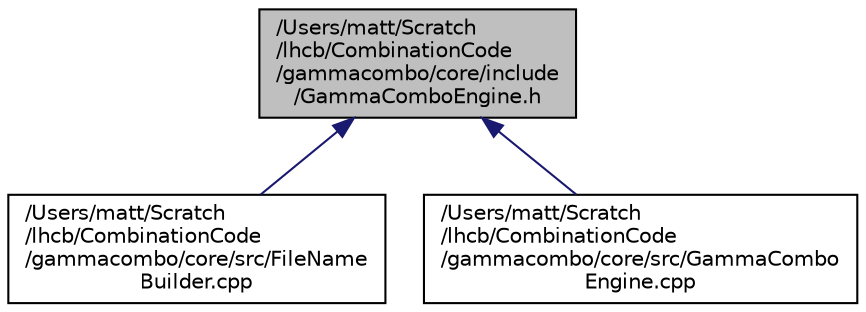 digraph "/Users/matt/Scratch/lhcb/CombinationCode/gammacombo/core/include/GammaComboEngine.h"
{
  edge [fontname="Helvetica",fontsize="10",labelfontname="Helvetica",labelfontsize="10"];
  node [fontname="Helvetica",fontsize="10",shape=record];
  Node132 [label="/Users/matt/Scratch\l/lhcb/CombinationCode\l/gammacombo/core/include\l/GammaComboEngine.h",height=0.2,width=0.4,color="black", fillcolor="grey75", style="filled", fontcolor="black"];
  Node132 -> Node133 [dir="back",color="midnightblue",fontsize="10",style="solid",fontname="Helvetica"];
  Node133 [label="/Users/matt/Scratch\l/lhcb/CombinationCode\l/gammacombo/core/src/FileName\lBuilder.cpp",height=0.2,width=0.4,color="black", fillcolor="white", style="filled",URL="$_file_name_builder_8cpp.html"];
  Node132 -> Node134 [dir="back",color="midnightblue",fontsize="10",style="solid",fontname="Helvetica"];
  Node134 [label="/Users/matt/Scratch\l/lhcb/CombinationCode\l/gammacombo/core/src/GammaCombo\lEngine.cpp",height=0.2,width=0.4,color="black", fillcolor="white", style="filled",URL="$_gamma_combo_engine_8cpp.html"];
}
